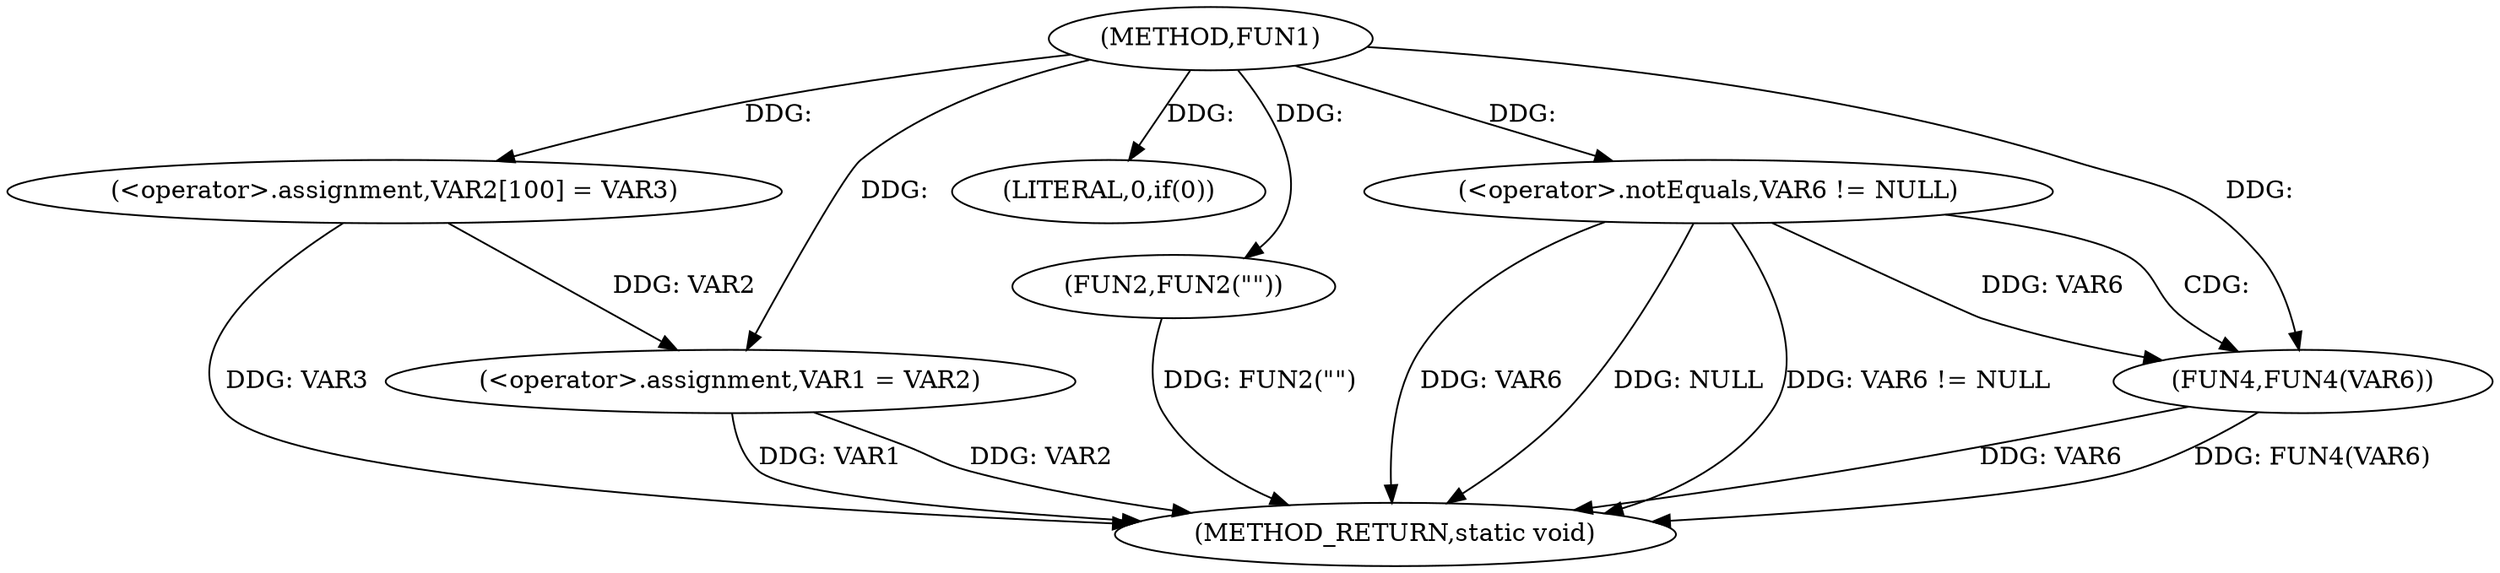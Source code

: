 digraph FUN1 {  
"1000100" [label = "(METHOD,FUN1)" ]
"1000126" [label = "(METHOD_RETURN,static void)" ]
"1000104" [label = "(<operator>.assignment,VAR2[100] = VAR3)" ]
"1000107" [label = "(<operator>.assignment,VAR1 = VAR2)" ]
"1000111" [label = "(LITERAL,0,if(0))" ]
"1000113" [label = "(FUN2,FUN2(\"\"))" ]
"1000120" [label = "(<operator>.notEquals,VAR6 != NULL)" ]
"1000124" [label = "(FUN4,FUN4(VAR6))" ]
  "1000124" -> "1000126"  [ label = "DDG: VAR6"] 
  "1000107" -> "1000126"  [ label = "DDG: VAR1"] 
  "1000120" -> "1000126"  [ label = "DDG: VAR6"] 
  "1000120" -> "1000126"  [ label = "DDG: NULL"] 
  "1000124" -> "1000126"  [ label = "DDG: FUN4(VAR6)"] 
  "1000113" -> "1000126"  [ label = "DDG: FUN2(\"\")"] 
  "1000120" -> "1000126"  [ label = "DDG: VAR6 != NULL"] 
  "1000104" -> "1000126"  [ label = "DDG: VAR3"] 
  "1000107" -> "1000126"  [ label = "DDG: VAR2"] 
  "1000100" -> "1000104"  [ label = "DDG: "] 
  "1000104" -> "1000107"  [ label = "DDG: VAR2"] 
  "1000100" -> "1000107"  [ label = "DDG: "] 
  "1000100" -> "1000111"  [ label = "DDG: "] 
  "1000100" -> "1000113"  [ label = "DDG: "] 
  "1000100" -> "1000120"  [ label = "DDG: "] 
  "1000120" -> "1000124"  [ label = "DDG: VAR6"] 
  "1000100" -> "1000124"  [ label = "DDG: "] 
  "1000120" -> "1000124"  [ label = "CDG: "] 
}

